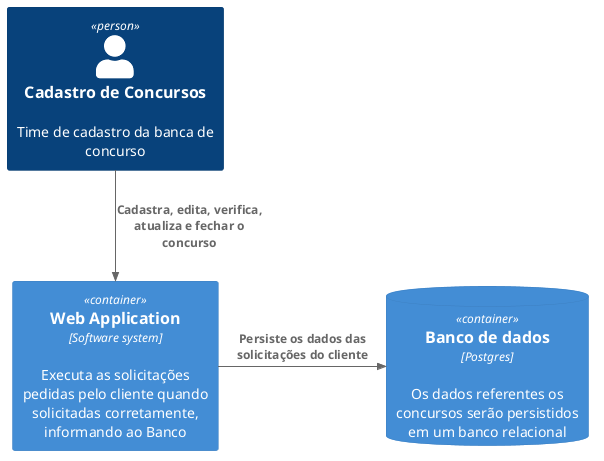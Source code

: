@startuml api-cadastro
!include <C4/C4_Container>

Person(personClient, "Cadastro de Concursos", "Time de cadastro da banca de concurso")

Container(web_app, "Web Application", "Software system", "Executa as solicitações pedidas pelo cliente quando solicitadas corretamente, informando ao Banco")

ContainerDb(bancodeDados, "Banco de dados", "Postgres", "Os dados referentes os concursos serão persistidos em um banco relacional")

Rel(personClient, web_app, "Cadastra, edita, verifica, atualiza e fechar o concurso")
Rel_R(web_app, bancodeDados, "Persiste os dados das solicitações do cliente")
@enduml